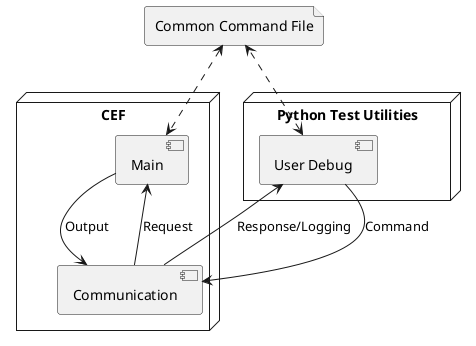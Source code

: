 @startuml
file "Common Command File"
node "CEF" {
  [Main]--> [Communication] : Output
  [Communication]--> [Main] : Request
  [Common Command File] <..> [Main]
}
node "Python Test Utilities" {
  [User Debug] --> [Communication] : Command
  [Communication]-->[User Debug] : Response/Logging
  [User Debug] <..> [Common Command File]
}

@enduml
